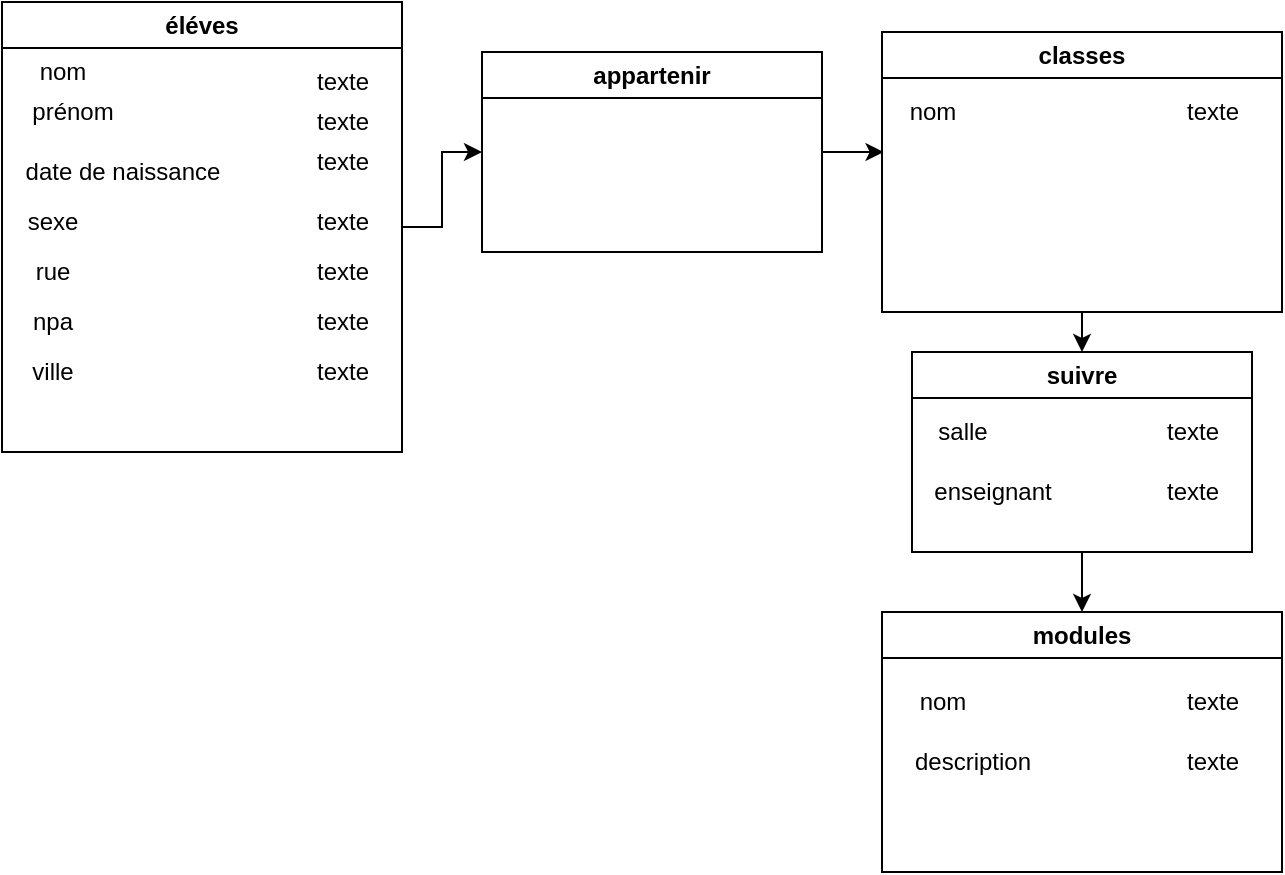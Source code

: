 <mxfile version="20.8.16" type="device"><diagram name="Page-1" id="tRC_aO1mZ-P3DInJYZh-"><mxGraphModel dx="1186" dy="621" grid="1" gridSize="10" guides="1" tooltips="1" connect="1" arrows="1" fold="1" page="1" pageScale="1" pageWidth="1100" pageHeight="850" math="0" shadow="0"><root><mxCell id="0"/><mxCell id="1" parent="0"/><mxCell id="91P7cLY_pv6rf2Vt1Q9m-29" style="edgeStyle=orthogonalEdgeStyle;rounded=0;orthogonalLoop=1;jettySize=auto;html=1;exitX=1;exitY=0.5;exitDx=0;exitDy=0;entryX=0;entryY=0.5;entryDx=0;entryDy=0;" edge="1" parent="1" source="91P7cLY_pv6rf2Vt1Q9m-1" target="91P7cLY_pv6rf2Vt1Q9m-2"><mxGeometry relative="1" as="geometry"/></mxCell><mxCell id="91P7cLY_pv6rf2Vt1Q9m-1" value="éléves" style="swimlane;whiteSpace=wrap;html=1;" vertex="1" parent="1"><mxGeometry x="10" y="135" width="200" height="225" as="geometry"/></mxCell><mxCell id="91P7cLY_pv6rf2Vt1Q9m-16" value="prénom" style="text;html=1;align=center;verticalAlign=middle;resizable=0;points=[];autosize=1;strokeColor=none;fillColor=none;" vertex="1" parent="91P7cLY_pv6rf2Vt1Q9m-1"><mxGeometry x="5" y="40" width="60" height="30" as="geometry"/></mxCell><mxCell id="91P7cLY_pv6rf2Vt1Q9m-17" value="date de naissance" style="text;html=1;align=center;verticalAlign=middle;resizable=0;points=[];autosize=1;strokeColor=none;fillColor=none;" vertex="1" parent="91P7cLY_pv6rf2Vt1Q9m-1"><mxGeometry y="70" width="120" height="30" as="geometry"/></mxCell><mxCell id="91P7cLY_pv6rf2Vt1Q9m-19" value="sexe&lt;br&gt;" style="text;html=1;align=center;verticalAlign=middle;resizable=0;points=[];autosize=1;strokeColor=none;fillColor=none;" vertex="1" parent="91P7cLY_pv6rf2Vt1Q9m-1"><mxGeometry y="95" width="50" height="30" as="geometry"/></mxCell><mxCell id="91P7cLY_pv6rf2Vt1Q9m-20" value="rue" style="text;html=1;align=center;verticalAlign=middle;resizable=0;points=[];autosize=1;strokeColor=none;fillColor=none;" vertex="1" parent="91P7cLY_pv6rf2Vt1Q9m-1"><mxGeometry x="5" y="120" width="40" height="30" as="geometry"/></mxCell><mxCell id="91P7cLY_pv6rf2Vt1Q9m-21" value="npa" style="text;html=1;align=center;verticalAlign=middle;resizable=0;points=[];autosize=1;strokeColor=none;fillColor=none;" vertex="1" parent="91P7cLY_pv6rf2Vt1Q9m-1"><mxGeometry x="5" y="145" width="40" height="30" as="geometry"/></mxCell><mxCell id="91P7cLY_pv6rf2Vt1Q9m-22" value="ville" style="text;html=1;align=center;verticalAlign=middle;resizable=0;points=[];autosize=1;strokeColor=none;fillColor=none;" vertex="1" parent="91P7cLY_pv6rf2Vt1Q9m-1"><mxGeometry x="5" y="170" width="40" height="30" as="geometry"/></mxCell><mxCell id="91P7cLY_pv6rf2Vt1Q9m-31" value="texte" style="text;html=1;align=center;verticalAlign=middle;resizable=0;points=[];autosize=1;strokeColor=none;fillColor=none;" vertex="1" parent="91P7cLY_pv6rf2Vt1Q9m-1"><mxGeometry x="145" y="25" width="50" height="30" as="geometry"/></mxCell><mxCell id="91P7cLY_pv6rf2Vt1Q9m-32" value="texte" style="text;html=1;align=center;verticalAlign=middle;resizable=0;points=[];autosize=1;strokeColor=none;fillColor=none;" vertex="1" parent="91P7cLY_pv6rf2Vt1Q9m-1"><mxGeometry x="145" y="45" width="50" height="30" as="geometry"/></mxCell><mxCell id="91P7cLY_pv6rf2Vt1Q9m-33" value="texte" style="text;html=1;align=center;verticalAlign=middle;resizable=0;points=[];autosize=1;strokeColor=none;fillColor=none;" vertex="1" parent="91P7cLY_pv6rf2Vt1Q9m-1"><mxGeometry x="145" y="65" width="50" height="30" as="geometry"/></mxCell><mxCell id="91P7cLY_pv6rf2Vt1Q9m-34" value="texte" style="text;html=1;align=center;verticalAlign=middle;resizable=0;points=[];autosize=1;strokeColor=none;fillColor=none;" vertex="1" parent="91P7cLY_pv6rf2Vt1Q9m-1"><mxGeometry x="145" y="95" width="50" height="30" as="geometry"/></mxCell><mxCell id="91P7cLY_pv6rf2Vt1Q9m-35" value="texte" style="text;html=1;align=center;verticalAlign=middle;resizable=0;points=[];autosize=1;strokeColor=none;fillColor=none;" vertex="1" parent="91P7cLY_pv6rf2Vt1Q9m-1"><mxGeometry x="145" y="120" width="50" height="30" as="geometry"/></mxCell><mxCell id="91P7cLY_pv6rf2Vt1Q9m-36" value="texte" style="text;html=1;align=center;verticalAlign=middle;resizable=0;points=[];autosize=1;strokeColor=none;fillColor=none;" vertex="1" parent="91P7cLY_pv6rf2Vt1Q9m-1"><mxGeometry x="145" y="145" width="50" height="30" as="geometry"/></mxCell><mxCell id="91P7cLY_pv6rf2Vt1Q9m-37" value="texte" style="text;html=1;align=center;verticalAlign=middle;resizable=0;points=[];autosize=1;strokeColor=none;fillColor=none;" vertex="1" parent="91P7cLY_pv6rf2Vt1Q9m-1"><mxGeometry x="145" y="170" width="50" height="30" as="geometry"/></mxCell><mxCell id="91P7cLY_pv6rf2Vt1Q9m-30" style="edgeStyle=orthogonalEdgeStyle;rounded=0;orthogonalLoop=1;jettySize=auto;html=1;exitX=1;exitY=0.5;exitDx=0;exitDy=0;entryX=0.016;entryY=1.18;entryDx=0;entryDy=0;entryPerimeter=0;" edge="1" parent="1" source="91P7cLY_pv6rf2Vt1Q9m-2" target="91P7cLY_pv6rf2Vt1Q9m-23"><mxGeometry relative="1" as="geometry"/></mxCell><mxCell id="91P7cLY_pv6rf2Vt1Q9m-2" value="appartenir" style="swimlane;whiteSpace=wrap;html=1;" vertex="1" parent="1"><mxGeometry x="250" y="160" width="170" height="100" as="geometry"/></mxCell><mxCell id="91P7cLY_pv6rf2Vt1Q9m-9" style="edgeStyle=orthogonalEdgeStyle;rounded=0;orthogonalLoop=1;jettySize=auto;html=1;exitX=0.5;exitY=1;exitDx=0;exitDy=0;entryX=0.5;entryY=0;entryDx=0;entryDy=0;" edge="1" parent="1" source="91P7cLY_pv6rf2Vt1Q9m-3" target="91P7cLY_pv6rf2Vt1Q9m-5"><mxGeometry relative="1" as="geometry"/></mxCell><mxCell id="91P7cLY_pv6rf2Vt1Q9m-3" value="classes" style="swimlane;whiteSpace=wrap;html=1;" vertex="1" parent="1"><mxGeometry x="450" y="150" width="200" height="140" as="geometry"/></mxCell><mxCell id="91P7cLY_pv6rf2Vt1Q9m-23" value="nom" style="text;html=1;align=center;verticalAlign=middle;resizable=0;points=[];autosize=1;strokeColor=none;fillColor=none;" vertex="1" parent="91P7cLY_pv6rf2Vt1Q9m-3"><mxGeometry y="25" width="50" height="30" as="geometry"/></mxCell><mxCell id="91P7cLY_pv6rf2Vt1Q9m-38" value="texte" style="text;html=1;align=center;verticalAlign=middle;resizable=0;points=[];autosize=1;strokeColor=none;fillColor=none;" vertex="1" parent="91P7cLY_pv6rf2Vt1Q9m-3"><mxGeometry x="140" y="25" width="50" height="30" as="geometry"/></mxCell><mxCell id="91P7cLY_pv6rf2Vt1Q9m-10" style="edgeStyle=orthogonalEdgeStyle;rounded=0;orthogonalLoop=1;jettySize=auto;html=1;exitX=0.5;exitY=1;exitDx=0;exitDy=0;entryX=0.5;entryY=0;entryDx=0;entryDy=0;" edge="1" parent="1" source="91P7cLY_pv6rf2Vt1Q9m-5" target="91P7cLY_pv6rf2Vt1Q9m-6"><mxGeometry relative="1" as="geometry"/></mxCell><mxCell id="91P7cLY_pv6rf2Vt1Q9m-5" value="suivre" style="swimlane;whiteSpace=wrap;html=1;" vertex="1" parent="1"><mxGeometry x="465" y="310" width="170" height="100" as="geometry"/></mxCell><mxCell id="91P7cLY_pv6rf2Vt1Q9m-24" value="salle" style="text;html=1;align=center;verticalAlign=middle;resizable=0;points=[];autosize=1;strokeColor=none;fillColor=none;" vertex="1" parent="91P7cLY_pv6rf2Vt1Q9m-5"><mxGeometry y="25" width="50" height="30" as="geometry"/></mxCell><mxCell id="91P7cLY_pv6rf2Vt1Q9m-25" value="enseignant" style="text;html=1;align=center;verticalAlign=middle;resizable=0;points=[];autosize=1;strokeColor=none;fillColor=none;" vertex="1" parent="91P7cLY_pv6rf2Vt1Q9m-5"><mxGeometry y="55" width="80" height="30" as="geometry"/></mxCell><mxCell id="91P7cLY_pv6rf2Vt1Q9m-39" value="texte" style="text;html=1;align=center;verticalAlign=middle;resizable=0;points=[];autosize=1;strokeColor=none;fillColor=none;" vertex="1" parent="91P7cLY_pv6rf2Vt1Q9m-5"><mxGeometry x="115" y="25" width="50" height="30" as="geometry"/></mxCell><mxCell id="91P7cLY_pv6rf2Vt1Q9m-40" value="texte" style="text;html=1;align=center;verticalAlign=middle;resizable=0;points=[];autosize=1;strokeColor=none;fillColor=none;" vertex="1" parent="91P7cLY_pv6rf2Vt1Q9m-5"><mxGeometry x="115" y="55" width="50" height="30" as="geometry"/></mxCell><mxCell id="91P7cLY_pv6rf2Vt1Q9m-6" value="modules" style="swimlane;whiteSpace=wrap;html=1;" vertex="1" parent="1"><mxGeometry x="450" y="440" width="200" height="130" as="geometry"/></mxCell><mxCell id="91P7cLY_pv6rf2Vt1Q9m-27" value="description" style="text;html=1;align=center;verticalAlign=middle;resizable=0;points=[];autosize=1;strokeColor=none;fillColor=none;" vertex="1" parent="91P7cLY_pv6rf2Vt1Q9m-6"><mxGeometry x="5" y="60" width="80" height="30" as="geometry"/></mxCell><mxCell id="91P7cLY_pv6rf2Vt1Q9m-26" value="nom" style="text;html=1;align=center;verticalAlign=middle;resizable=0;points=[];autosize=1;strokeColor=none;fillColor=none;" vertex="1" parent="91P7cLY_pv6rf2Vt1Q9m-6"><mxGeometry x="5" y="30" width="50" height="30" as="geometry"/></mxCell><mxCell id="91P7cLY_pv6rf2Vt1Q9m-41" value="texte" style="text;html=1;align=center;verticalAlign=middle;resizable=0;points=[];autosize=1;strokeColor=none;fillColor=none;" vertex="1" parent="91P7cLY_pv6rf2Vt1Q9m-6"><mxGeometry x="140" y="30" width="50" height="30" as="geometry"/></mxCell><mxCell id="91P7cLY_pv6rf2Vt1Q9m-42" value="texte" style="text;html=1;align=center;verticalAlign=middle;resizable=0;points=[];autosize=1;strokeColor=none;fillColor=none;" vertex="1" parent="91P7cLY_pv6rf2Vt1Q9m-6"><mxGeometry x="140" y="60" width="50" height="30" as="geometry"/></mxCell><mxCell id="91P7cLY_pv6rf2Vt1Q9m-11" value="nom" style="text;html=1;align=center;verticalAlign=middle;resizable=0;points=[];autosize=1;strokeColor=none;fillColor=none;" vertex="1" parent="1"><mxGeometry x="15" y="155" width="50" height="30" as="geometry"/></mxCell></root></mxGraphModel></diagram></mxfile>
